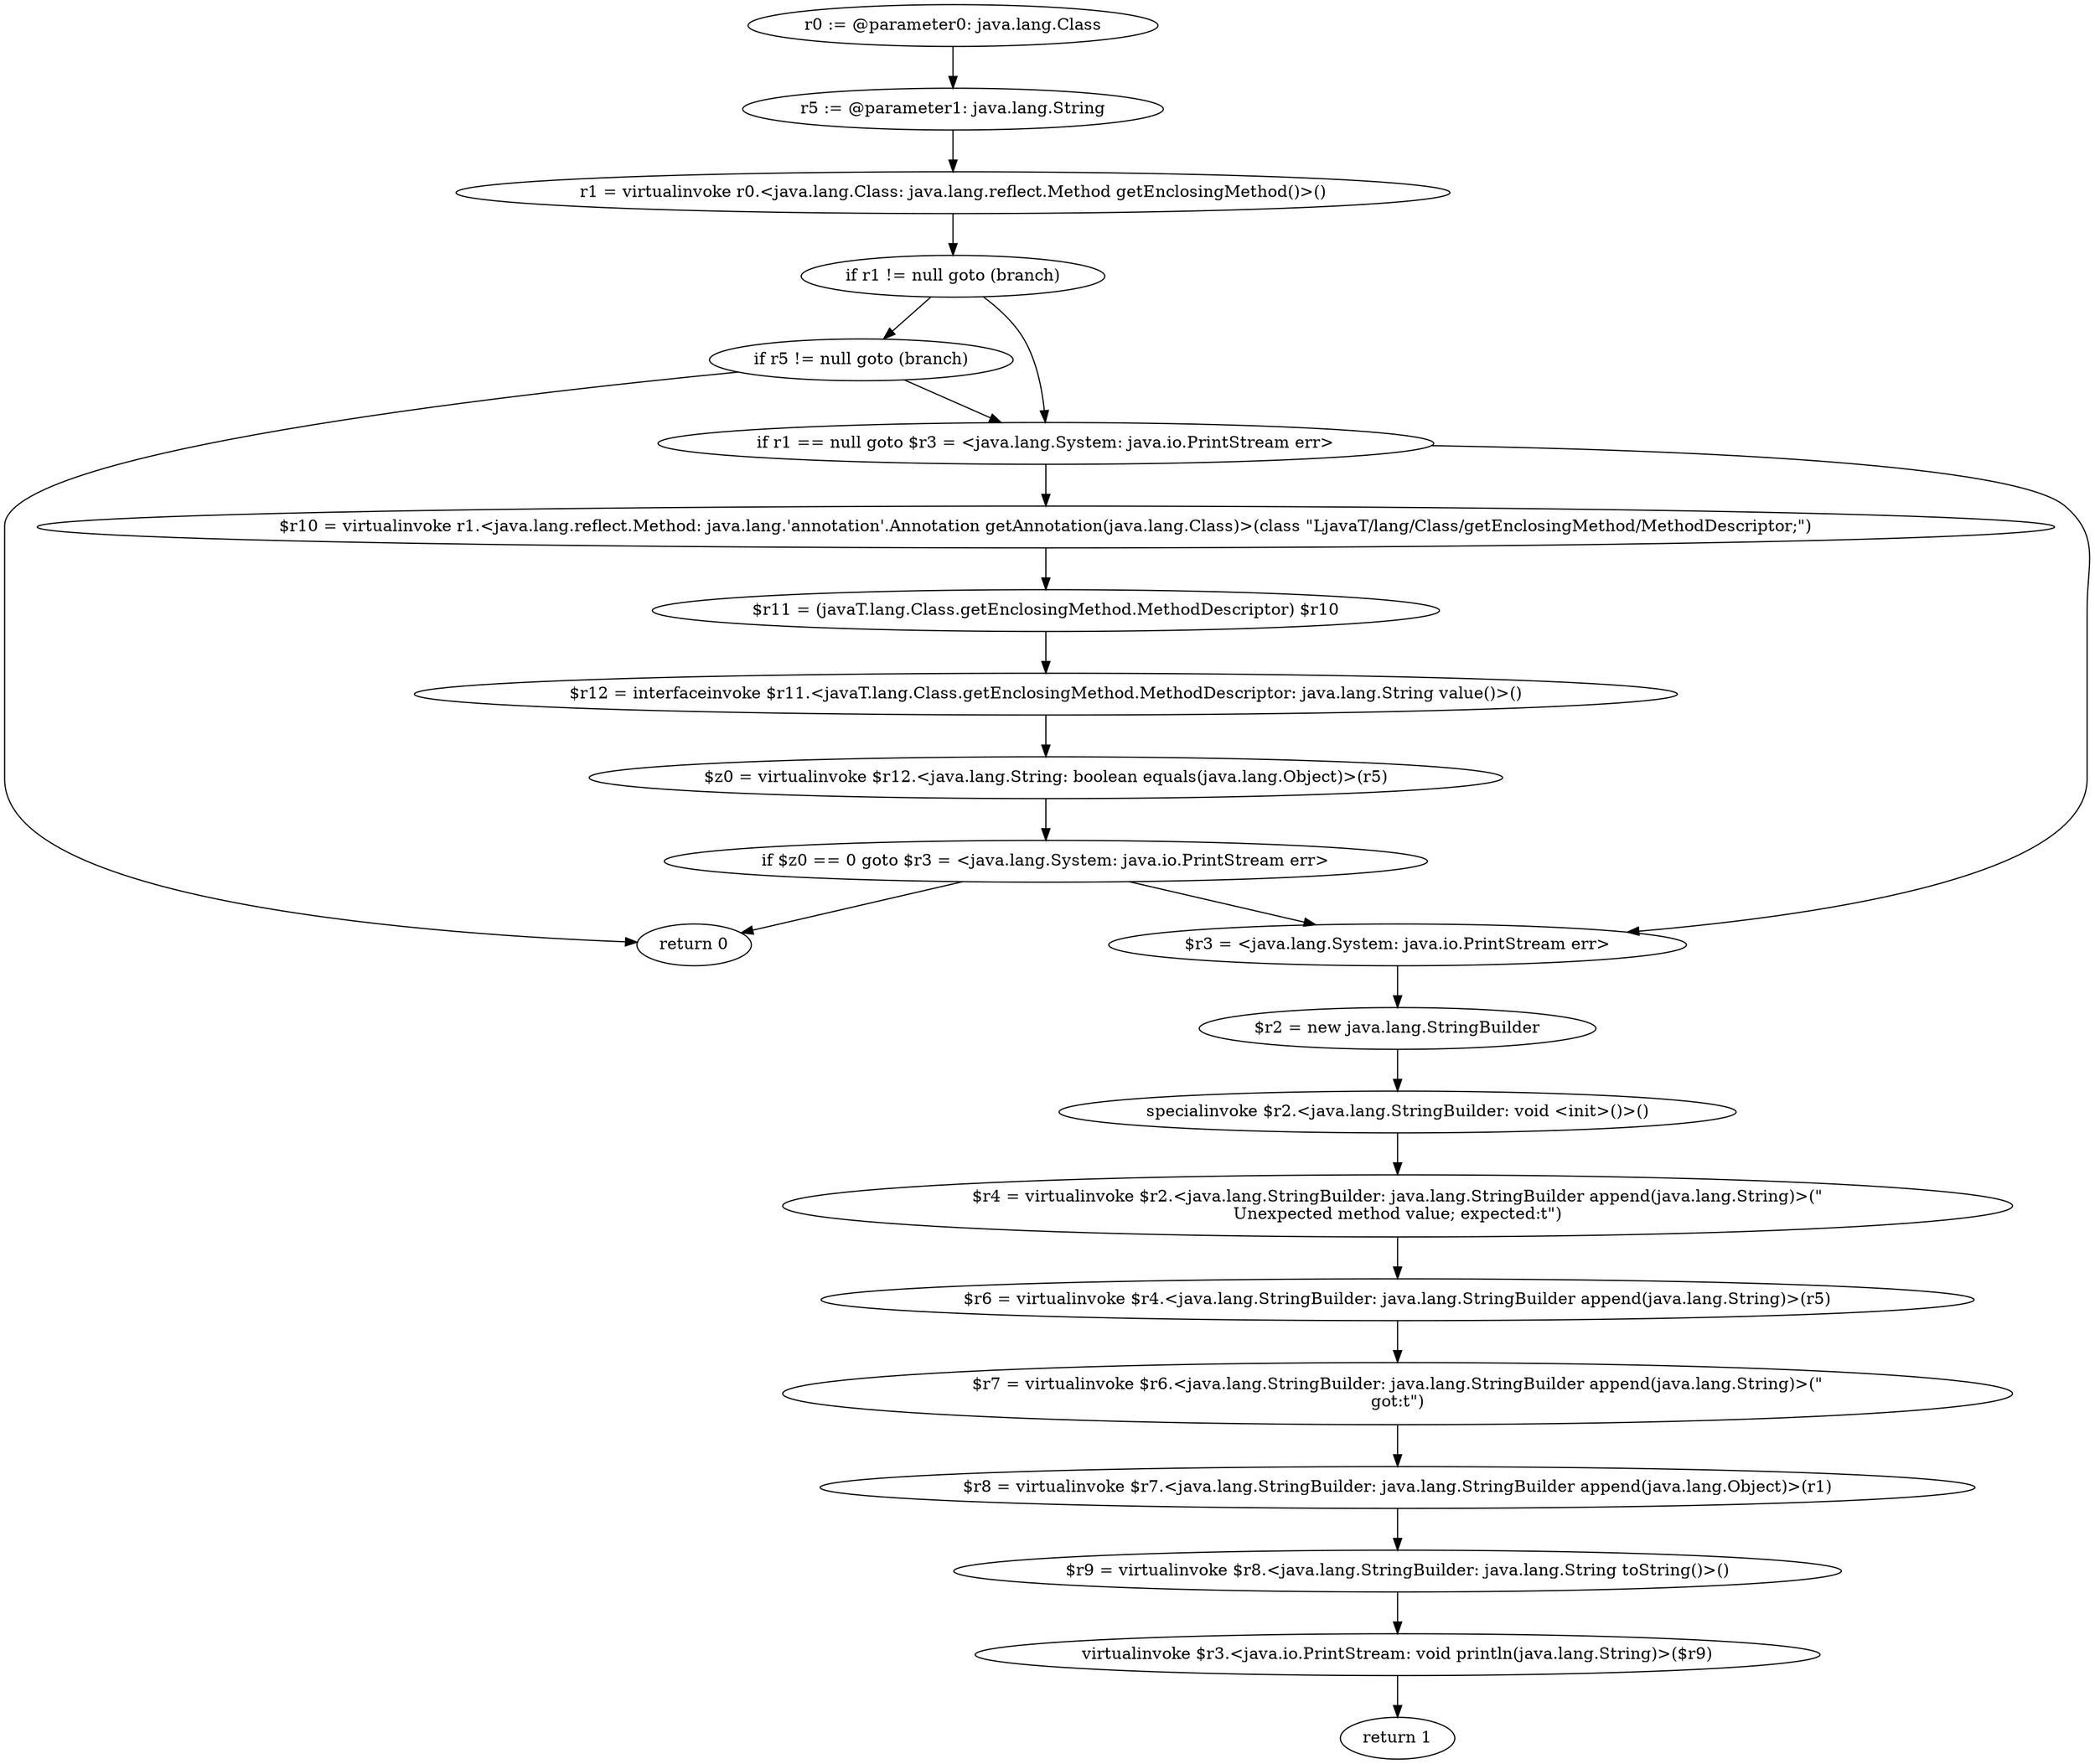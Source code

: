 digraph "unitGraph" {
    "r0 := @parameter0: java.lang.Class"
    "r5 := @parameter1: java.lang.String"
    "r1 = virtualinvoke r0.<java.lang.Class: java.lang.reflect.Method getEnclosingMethod()>()"
    "if r1 != null goto (branch)"
    "if r5 != null goto (branch)"
    "return 0"
    "if r1 == null goto $r3 = <java.lang.System: java.io.PrintStream err>"
    "$r10 = virtualinvoke r1.<java.lang.reflect.Method: java.lang.'annotation'.Annotation getAnnotation(java.lang.Class)>(class \"LjavaT/lang/Class/getEnclosingMethod/MethodDescriptor;\")"
    "$r11 = (javaT.lang.Class.getEnclosingMethod.MethodDescriptor) $r10"
    "$r12 = interfaceinvoke $r11.<javaT.lang.Class.getEnclosingMethod.MethodDescriptor: java.lang.String value()>()"
    "$z0 = virtualinvoke $r12.<java.lang.String: boolean equals(java.lang.Object)>(r5)"
    "if $z0 == 0 goto $r3 = <java.lang.System: java.io.PrintStream err>"
    "$r3 = <java.lang.System: java.io.PrintStream err>"
    "$r2 = new java.lang.StringBuilder"
    "specialinvoke $r2.<java.lang.StringBuilder: void <init>()>()"
    "$r4 = virtualinvoke $r2.<java.lang.StringBuilder: java.lang.StringBuilder append(java.lang.String)>(\"\nUnexpected method value; expected:\t\")"
    "$r6 = virtualinvoke $r4.<java.lang.StringBuilder: java.lang.StringBuilder append(java.lang.String)>(r5)"
    "$r7 = virtualinvoke $r6.<java.lang.StringBuilder: java.lang.StringBuilder append(java.lang.String)>(\"\ngot:\t\")"
    "$r8 = virtualinvoke $r7.<java.lang.StringBuilder: java.lang.StringBuilder append(java.lang.Object)>(r1)"
    "$r9 = virtualinvoke $r8.<java.lang.StringBuilder: java.lang.String toString()>()"
    "virtualinvoke $r3.<java.io.PrintStream: void println(java.lang.String)>($r9)"
    "return 1"
    "r0 := @parameter0: java.lang.Class"->"r5 := @parameter1: java.lang.String";
    "r5 := @parameter1: java.lang.String"->"r1 = virtualinvoke r0.<java.lang.Class: java.lang.reflect.Method getEnclosingMethod()>()";
    "r1 = virtualinvoke r0.<java.lang.Class: java.lang.reflect.Method getEnclosingMethod()>()"->"if r1 != null goto (branch)";
    "if r1 != null goto (branch)"->"if r5 != null goto (branch)";
    "if r1 != null goto (branch)"->"if r1 == null goto $r3 = <java.lang.System: java.io.PrintStream err>";
    "if r5 != null goto (branch)"->"return 0";
    "if r5 != null goto (branch)"->"if r1 == null goto $r3 = <java.lang.System: java.io.PrintStream err>";
    "if r1 == null goto $r3 = <java.lang.System: java.io.PrintStream err>"->"$r10 = virtualinvoke r1.<java.lang.reflect.Method: java.lang.'annotation'.Annotation getAnnotation(java.lang.Class)>(class \"LjavaT/lang/Class/getEnclosingMethod/MethodDescriptor;\")";
    "if r1 == null goto $r3 = <java.lang.System: java.io.PrintStream err>"->"$r3 = <java.lang.System: java.io.PrintStream err>";
    "$r10 = virtualinvoke r1.<java.lang.reflect.Method: java.lang.'annotation'.Annotation getAnnotation(java.lang.Class)>(class \"LjavaT/lang/Class/getEnclosingMethod/MethodDescriptor;\")"->"$r11 = (javaT.lang.Class.getEnclosingMethod.MethodDescriptor) $r10";
    "$r11 = (javaT.lang.Class.getEnclosingMethod.MethodDescriptor) $r10"->"$r12 = interfaceinvoke $r11.<javaT.lang.Class.getEnclosingMethod.MethodDescriptor: java.lang.String value()>()";
    "$r12 = interfaceinvoke $r11.<javaT.lang.Class.getEnclosingMethod.MethodDescriptor: java.lang.String value()>()"->"$z0 = virtualinvoke $r12.<java.lang.String: boolean equals(java.lang.Object)>(r5)";
    "$z0 = virtualinvoke $r12.<java.lang.String: boolean equals(java.lang.Object)>(r5)"->"if $z0 == 0 goto $r3 = <java.lang.System: java.io.PrintStream err>";
    "if $z0 == 0 goto $r3 = <java.lang.System: java.io.PrintStream err>"->"return 0";
    "if $z0 == 0 goto $r3 = <java.lang.System: java.io.PrintStream err>"->"$r3 = <java.lang.System: java.io.PrintStream err>";
    "$r3 = <java.lang.System: java.io.PrintStream err>"->"$r2 = new java.lang.StringBuilder";
    "$r2 = new java.lang.StringBuilder"->"specialinvoke $r2.<java.lang.StringBuilder: void <init>()>()";
    "specialinvoke $r2.<java.lang.StringBuilder: void <init>()>()"->"$r4 = virtualinvoke $r2.<java.lang.StringBuilder: java.lang.StringBuilder append(java.lang.String)>(\"\nUnexpected method value; expected:\t\")";
    "$r4 = virtualinvoke $r2.<java.lang.StringBuilder: java.lang.StringBuilder append(java.lang.String)>(\"\nUnexpected method value; expected:\t\")"->"$r6 = virtualinvoke $r4.<java.lang.StringBuilder: java.lang.StringBuilder append(java.lang.String)>(r5)";
    "$r6 = virtualinvoke $r4.<java.lang.StringBuilder: java.lang.StringBuilder append(java.lang.String)>(r5)"->"$r7 = virtualinvoke $r6.<java.lang.StringBuilder: java.lang.StringBuilder append(java.lang.String)>(\"\ngot:\t\")";
    "$r7 = virtualinvoke $r6.<java.lang.StringBuilder: java.lang.StringBuilder append(java.lang.String)>(\"\ngot:\t\")"->"$r8 = virtualinvoke $r7.<java.lang.StringBuilder: java.lang.StringBuilder append(java.lang.Object)>(r1)";
    "$r8 = virtualinvoke $r7.<java.lang.StringBuilder: java.lang.StringBuilder append(java.lang.Object)>(r1)"->"$r9 = virtualinvoke $r8.<java.lang.StringBuilder: java.lang.String toString()>()";
    "$r9 = virtualinvoke $r8.<java.lang.StringBuilder: java.lang.String toString()>()"->"virtualinvoke $r3.<java.io.PrintStream: void println(java.lang.String)>($r9)";
    "virtualinvoke $r3.<java.io.PrintStream: void println(java.lang.String)>($r9)"->"return 1";
}
